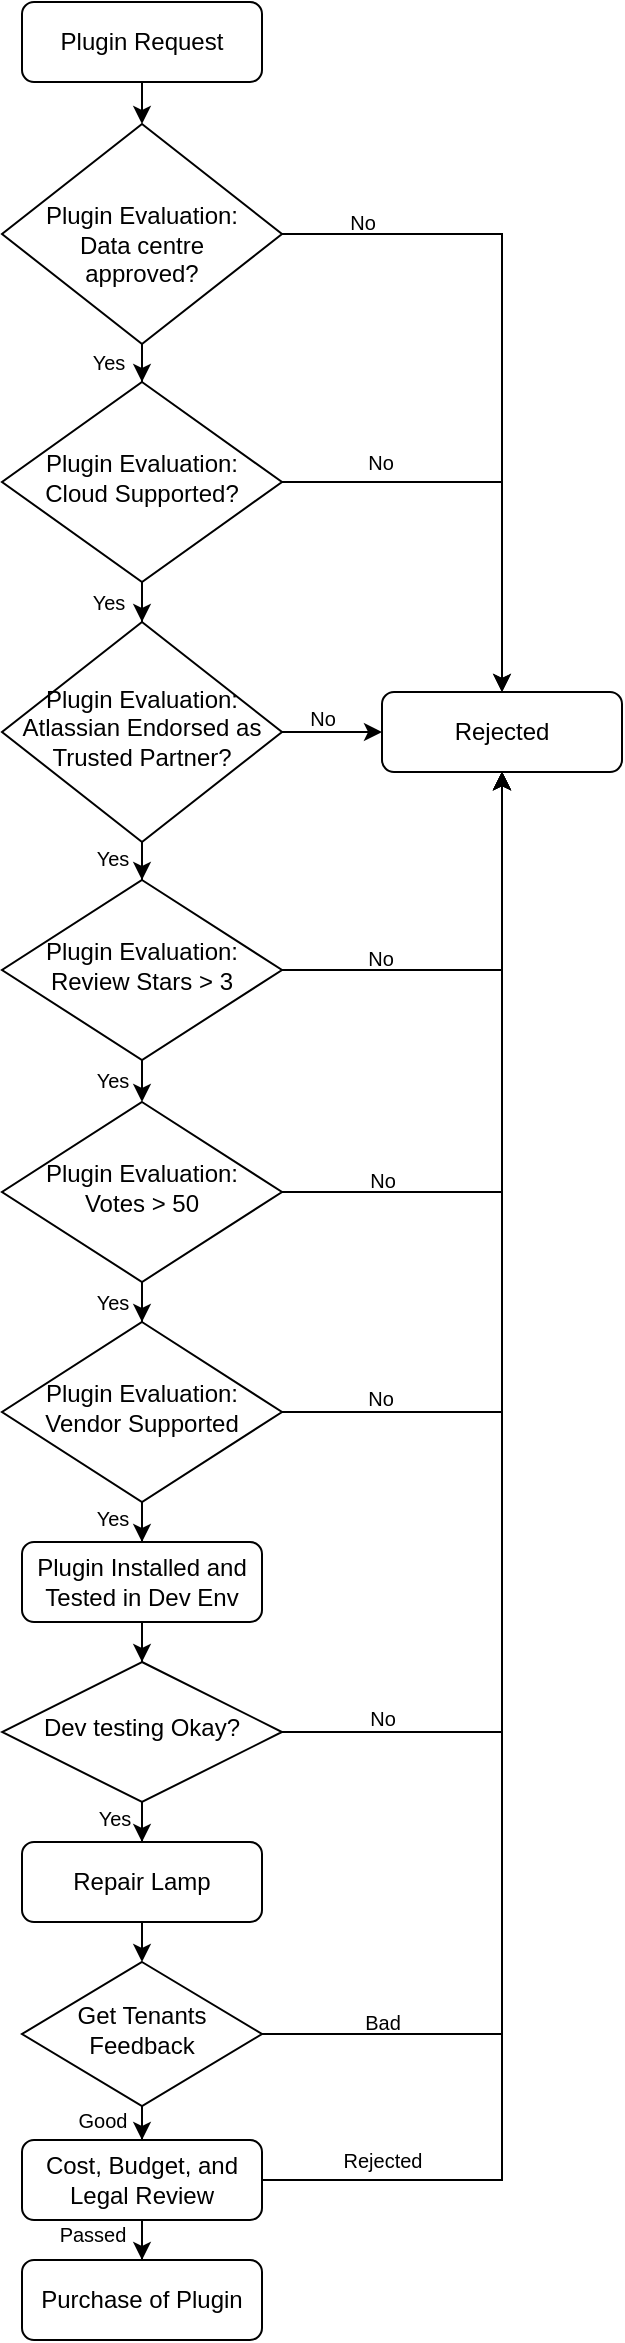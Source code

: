 <mxfile version="17.4.2" type="device"><diagram id="C5RBs43oDa-KdzZeNtuy" name="Page-1"><mxGraphModel dx="524" dy="332" grid="1" gridSize="10" guides="1" tooltips="1" connect="1" arrows="1" fold="1" page="1" pageScale="1" pageWidth="827" pageHeight="1169" math="0" shadow="0"><root><mxCell id="WIyWlLk6GJQsqaUBKTNV-0"/><mxCell id="WIyWlLk6GJQsqaUBKTNV-1" parent="WIyWlLk6GJQsqaUBKTNV-0"/><mxCell id="XpRjnHkGzmFIEhDJoODN-25" value="" style="edgeStyle=orthogonalEdgeStyle;rounded=0;orthogonalLoop=1;jettySize=auto;html=1;" edge="1" parent="WIyWlLk6GJQsqaUBKTNV-1" source="WIyWlLk6GJQsqaUBKTNV-3" target="WIyWlLk6GJQsqaUBKTNV-6"><mxGeometry relative="1" as="geometry"/></mxCell><mxCell id="WIyWlLk6GJQsqaUBKTNV-3" value="Plugin Request" style="rounded=1;whiteSpace=wrap;html=1;fontSize=12;glass=0;strokeWidth=1;shadow=0;" parent="WIyWlLk6GJQsqaUBKTNV-1" vertex="1"><mxGeometry x="160" width="120" height="40" as="geometry"/></mxCell><mxCell id="XpRjnHkGzmFIEhDJoODN-17" style="edgeStyle=orthogonalEdgeStyle;rounded=0;orthogonalLoop=1;jettySize=auto;html=1;entryX=0.5;entryY=0;entryDx=0;entryDy=0;" edge="1" parent="WIyWlLk6GJQsqaUBKTNV-1" source="WIyWlLk6GJQsqaUBKTNV-6" target="XpRjnHkGzmFIEhDJoODN-5"><mxGeometry relative="1" as="geometry"/></mxCell><mxCell id="XpRjnHkGzmFIEhDJoODN-19" style="edgeStyle=orthogonalEdgeStyle;rounded=0;orthogonalLoop=1;jettySize=auto;html=1;entryX=0.5;entryY=0;entryDx=0;entryDy=0;" edge="1" parent="WIyWlLk6GJQsqaUBKTNV-1" source="WIyWlLk6GJQsqaUBKTNV-6" target="WIyWlLk6GJQsqaUBKTNV-12"><mxGeometry relative="1" as="geometry"/></mxCell><mxCell id="WIyWlLk6GJQsqaUBKTNV-6" value="&lt;br&gt;Plugin Evaluation: &lt;br&gt;Data centre &lt;br&gt;approved?" style="rhombus;whiteSpace=wrap;html=1;shadow=0;fontFamily=Helvetica;fontSize=12;align=center;strokeWidth=1;spacing=6;spacingTop=-4;" parent="WIyWlLk6GJQsqaUBKTNV-1" vertex="1"><mxGeometry x="150" y="61" width="140" height="110" as="geometry"/></mxCell><mxCell id="XpRjnHkGzmFIEhDJoODN-36" value="" style="edgeStyle=orthogonalEdgeStyle;rounded=0;orthogonalLoop=1;jettySize=auto;html=1;entryX=0.5;entryY=0;entryDx=0;entryDy=0;exitX=0.5;exitY=1;exitDx=0;exitDy=0;" edge="1" parent="WIyWlLk6GJQsqaUBKTNV-1" source="WIyWlLk6GJQsqaUBKTNV-11" target="XpRjnHkGzmFIEhDJoODN-26"><mxGeometry relative="1" as="geometry"><Array as="points"><mxPoint x="220" y="970"/><mxPoint x="220" y="970"/></Array></mxGeometry></mxCell><mxCell id="WIyWlLk6GJQsqaUBKTNV-11" value="Repair Lamp" style="rounded=1;whiteSpace=wrap;html=1;fontSize=12;glass=0;strokeWidth=1;shadow=0;" parent="WIyWlLk6GJQsqaUBKTNV-1" vertex="1"><mxGeometry x="160" y="920" width="120" height="40" as="geometry"/></mxCell><mxCell id="WIyWlLk6GJQsqaUBKTNV-12" value="Rejected" style="rounded=1;whiteSpace=wrap;html=1;fontSize=12;glass=0;strokeWidth=1;shadow=0;" parent="WIyWlLk6GJQsqaUBKTNV-1" vertex="1"><mxGeometry x="340" y="345" width="120" height="40" as="geometry"/></mxCell><mxCell id="XpRjnHkGzmFIEhDJoODN-38" value="" style="edgeStyle=orthogonalEdgeStyle;rounded=0;orthogonalLoop=1;jettySize=auto;html=1;entryX=0.5;entryY=0;entryDx=0;entryDy=0;" edge="1" parent="WIyWlLk6GJQsqaUBKTNV-1" source="XpRjnHkGzmFIEhDJoODN-5" target="XpRjnHkGzmFIEhDJoODN-7"><mxGeometry relative="1" as="geometry"><mxPoint x="220" y="390" as="targetPoint"/></mxGeometry></mxCell><mxCell id="XpRjnHkGzmFIEhDJoODN-42" value="" style="edgeStyle=orthogonalEdgeStyle;rounded=0;orthogonalLoop=1;jettySize=auto;html=1;entryX=0.5;entryY=0;entryDx=0;entryDy=0;" edge="1" parent="WIyWlLk6GJQsqaUBKTNV-1" source="XpRjnHkGzmFIEhDJoODN-5" target="WIyWlLk6GJQsqaUBKTNV-12"><mxGeometry relative="1" as="geometry"><mxPoint x="380" y="240" as="targetPoint"/></mxGeometry></mxCell><mxCell id="XpRjnHkGzmFIEhDJoODN-5" value="Plugin Evaluation: &lt;br&gt;Cloud Supported?" style="rhombus;whiteSpace=wrap;html=1;shadow=0;fontFamily=Helvetica;fontSize=12;align=center;strokeWidth=1;spacing=6;spacingTop=-4;" vertex="1" parent="WIyWlLk6GJQsqaUBKTNV-1"><mxGeometry x="150" y="190" width="140" height="100" as="geometry"/></mxCell><mxCell id="XpRjnHkGzmFIEhDJoODN-16" style="edgeStyle=orthogonalEdgeStyle;rounded=0;orthogonalLoop=1;jettySize=auto;html=1;entryX=0;entryY=0.5;entryDx=0;entryDy=0;" edge="1" parent="WIyWlLk6GJQsqaUBKTNV-1" source="XpRjnHkGzmFIEhDJoODN-7" target="WIyWlLk6GJQsqaUBKTNV-12"><mxGeometry relative="1" as="geometry"/></mxCell><mxCell id="XpRjnHkGzmFIEhDJoODN-20" style="edgeStyle=orthogonalEdgeStyle;rounded=0;orthogonalLoop=1;jettySize=auto;html=1;entryX=0.5;entryY=0;entryDx=0;entryDy=0;" edge="1" parent="WIyWlLk6GJQsqaUBKTNV-1" source="XpRjnHkGzmFIEhDJoODN-7" target="XpRjnHkGzmFIEhDJoODN-11"><mxGeometry relative="1" as="geometry"/></mxCell><mxCell id="XpRjnHkGzmFIEhDJoODN-7" value="Plugin Evaluation: &lt;br&gt;Atlassian Endorsed as Trusted Partner?" style="rhombus;whiteSpace=wrap;html=1;shadow=0;fontFamily=Helvetica;fontSize=12;align=center;strokeWidth=1;spacing=6;spacingTop=-4;" vertex="1" parent="WIyWlLk6GJQsqaUBKTNV-1"><mxGeometry x="150" y="310" width="140" height="110" as="geometry"/></mxCell><mxCell id="XpRjnHkGzmFIEhDJoODN-40" value="" style="edgeStyle=orthogonalEdgeStyle;rounded=0;orthogonalLoop=1;jettySize=auto;html=1;entryX=0.5;entryY=1;entryDx=0;entryDy=0;" edge="1" parent="WIyWlLk6GJQsqaUBKTNV-1" source="XpRjnHkGzmFIEhDJoODN-11" target="WIyWlLk6GJQsqaUBKTNV-12"><mxGeometry relative="1" as="geometry"><mxPoint x="400" y="484" as="targetPoint"/></mxGeometry></mxCell><mxCell id="XpRjnHkGzmFIEhDJoODN-44" value="" style="edgeStyle=orthogonalEdgeStyle;rounded=0;orthogonalLoop=1;jettySize=auto;html=1;entryX=0.5;entryY=0;entryDx=0;entryDy=0;" edge="1" parent="WIyWlLk6GJQsqaUBKTNV-1" source="XpRjnHkGzmFIEhDJoODN-11" target="XpRjnHkGzmFIEhDJoODN-21"><mxGeometry relative="1" as="geometry"><mxPoint x="220" y="604" as="targetPoint"/></mxGeometry></mxCell><mxCell id="XpRjnHkGzmFIEhDJoODN-11" value="Plugin Evaluation: &lt;br&gt;Review Stars &amp;gt; 3" style="rhombus;whiteSpace=wrap;html=1;shadow=0;fontFamily=Helvetica;fontSize=12;align=center;strokeWidth=1;spacing=6;spacingTop=-4;" vertex="1" parent="WIyWlLk6GJQsqaUBKTNV-1"><mxGeometry x="150" y="439" width="140" height="90" as="geometry"/></mxCell><mxCell id="XpRjnHkGzmFIEhDJoODN-46" value="" style="edgeStyle=orthogonalEdgeStyle;rounded=0;orthogonalLoop=1;jettySize=auto;html=1;entryX=0.5;entryY=0;entryDx=0;entryDy=0;" edge="1" parent="WIyWlLk6GJQsqaUBKTNV-1" source="XpRjnHkGzmFIEhDJoODN-21" target="XpRjnHkGzmFIEhDJoODN-22"><mxGeometry relative="1" as="geometry"><mxPoint x="90" y="725" as="targetPoint"/></mxGeometry></mxCell><mxCell id="XpRjnHkGzmFIEhDJoODN-53" value="" style="edgeStyle=orthogonalEdgeStyle;rounded=0;orthogonalLoop=1;jettySize=auto;html=1;entryX=0.5;entryY=1;entryDx=0;entryDy=0;" edge="1" parent="WIyWlLk6GJQsqaUBKTNV-1" source="XpRjnHkGzmFIEhDJoODN-21" target="WIyWlLk6GJQsqaUBKTNV-12"><mxGeometry relative="1" as="geometry"><mxPoint x="390" y="595" as="targetPoint"/></mxGeometry></mxCell><mxCell id="XpRjnHkGzmFIEhDJoODN-21" value="Plugin Evaluation: &lt;br&gt;Votes &amp;gt; 50" style="rhombus;whiteSpace=wrap;html=1;shadow=0;fontFamily=Helvetica;fontSize=12;align=center;strokeWidth=1;spacing=6;spacingTop=-4;" vertex="1" parent="WIyWlLk6GJQsqaUBKTNV-1"><mxGeometry x="150" y="550" width="140" height="90" as="geometry"/></mxCell><mxCell id="XpRjnHkGzmFIEhDJoODN-48" value="" style="edgeStyle=orthogonalEdgeStyle;rounded=0;orthogonalLoop=1;jettySize=auto;html=1;" edge="1" parent="WIyWlLk6GJQsqaUBKTNV-1" source="XpRjnHkGzmFIEhDJoODN-22" target="XpRjnHkGzmFIEhDJoODN-23"><mxGeometry relative="1" as="geometry"/></mxCell><mxCell id="XpRjnHkGzmFIEhDJoODN-55" value="" style="edgeStyle=orthogonalEdgeStyle;rounded=0;orthogonalLoop=1;jettySize=auto;html=1;entryX=0.5;entryY=1;entryDx=0;entryDy=0;" edge="1" parent="WIyWlLk6GJQsqaUBKTNV-1" source="XpRjnHkGzmFIEhDJoODN-22" target="WIyWlLk6GJQsqaUBKTNV-12"><mxGeometry relative="1" as="geometry"><mxPoint x="390" y="705" as="targetPoint"/></mxGeometry></mxCell><mxCell id="XpRjnHkGzmFIEhDJoODN-22" value="Plugin Evaluation: &lt;br&gt;Vendor Supported" style="rhombus;whiteSpace=wrap;html=1;shadow=0;fontFamily=Helvetica;fontSize=12;align=center;strokeWidth=1;spacing=6;spacingTop=-4;" vertex="1" parent="WIyWlLk6GJQsqaUBKTNV-1"><mxGeometry x="150" y="660" width="140" height="90" as="geometry"/></mxCell><mxCell id="XpRjnHkGzmFIEhDJoODN-49" value="" style="edgeStyle=orthogonalEdgeStyle;rounded=0;orthogonalLoop=1;jettySize=auto;html=1;entryX=0.5;entryY=0;entryDx=0;entryDy=0;" edge="1" parent="WIyWlLk6GJQsqaUBKTNV-1" source="XpRjnHkGzmFIEhDJoODN-23" target="XpRjnHkGzmFIEhDJoODN-24"><mxGeometry relative="1" as="geometry"/></mxCell><mxCell id="XpRjnHkGzmFIEhDJoODN-23" value="Plugin Installed and Tested in Dev Env" style="rounded=1;whiteSpace=wrap;html=1;fontSize=12;glass=0;strokeWidth=1;shadow=0;" vertex="1" parent="WIyWlLk6GJQsqaUBKTNV-1"><mxGeometry x="160" y="770" width="120" height="40" as="geometry"/></mxCell><mxCell id="XpRjnHkGzmFIEhDJoODN-51" value="" style="edgeStyle=orthogonalEdgeStyle;rounded=0;orthogonalLoop=1;jettySize=auto;html=1;entryX=0.5;entryY=0;entryDx=0;entryDy=0;" edge="1" parent="WIyWlLk6GJQsqaUBKTNV-1" source="XpRjnHkGzmFIEhDJoODN-24" target="WIyWlLk6GJQsqaUBKTNV-11"><mxGeometry relative="1" as="geometry"><mxPoint x="100" y="975" as="targetPoint"/></mxGeometry></mxCell><mxCell id="XpRjnHkGzmFIEhDJoODN-57" value="" style="edgeStyle=orthogonalEdgeStyle;rounded=0;orthogonalLoop=1;jettySize=auto;html=1;entryX=0.5;entryY=1;entryDx=0;entryDy=0;" edge="1" parent="WIyWlLk6GJQsqaUBKTNV-1" source="XpRjnHkGzmFIEhDJoODN-24" target="WIyWlLk6GJQsqaUBKTNV-12"><mxGeometry relative="1" as="geometry"><mxPoint x="380" y="865" as="targetPoint"/></mxGeometry></mxCell><mxCell id="XpRjnHkGzmFIEhDJoODN-24" value="Dev testing Okay?" style="rhombus;whiteSpace=wrap;html=1;shadow=0;fontFamily=Helvetica;fontSize=12;align=center;strokeWidth=1;spacing=6;spacingTop=-4;" vertex="1" parent="WIyWlLk6GJQsqaUBKTNV-1"><mxGeometry x="150" y="830" width="140" height="70" as="geometry"/></mxCell><mxCell id="XpRjnHkGzmFIEhDJoODN-35" value="" style="edgeStyle=orthogonalEdgeStyle;rounded=0;orthogonalLoop=1;jettySize=auto;html=1;entryX=0.5;entryY=0;entryDx=0;entryDy=0;" edge="1" parent="WIyWlLk6GJQsqaUBKTNV-1" source="XpRjnHkGzmFIEhDJoODN-26" target="XpRjnHkGzmFIEhDJoODN-27"><mxGeometry relative="1" as="geometry"><mxPoint x="70" y="1128" as="targetPoint"/></mxGeometry></mxCell><mxCell id="XpRjnHkGzmFIEhDJoODN-59" value="" style="edgeStyle=orthogonalEdgeStyle;rounded=0;orthogonalLoop=1;jettySize=auto;html=1;entryX=0.5;entryY=1;entryDx=0;entryDy=0;" edge="1" parent="WIyWlLk6GJQsqaUBKTNV-1" source="XpRjnHkGzmFIEhDJoODN-26" target="WIyWlLk6GJQsqaUBKTNV-12"><mxGeometry relative="1" as="geometry"><mxPoint x="360" y="1016" as="targetPoint"/></mxGeometry></mxCell><mxCell id="XpRjnHkGzmFIEhDJoODN-26" value="Get Tenants Feedback" style="rhombus;whiteSpace=wrap;html=1;shadow=0;fontFamily=Helvetica;fontSize=12;align=center;strokeWidth=1;spacing=6;spacingTop=-4;" vertex="1" parent="WIyWlLk6GJQsqaUBKTNV-1"><mxGeometry x="160" y="980" width="120" height="72" as="geometry"/></mxCell><mxCell id="XpRjnHkGzmFIEhDJoODN-29" value="" style="edgeStyle=orthogonalEdgeStyle;rounded=0;orthogonalLoop=1;jettySize=auto;html=1;" edge="1" parent="WIyWlLk6GJQsqaUBKTNV-1" source="XpRjnHkGzmFIEhDJoODN-27" target="XpRjnHkGzmFIEhDJoODN-28"><mxGeometry relative="1" as="geometry"/></mxCell><mxCell id="XpRjnHkGzmFIEhDJoODN-62" value="&lt;font style=&quot;font-size: 10px&quot;&gt;Passed&lt;/font&gt;" style="edgeLabel;html=1;align=center;verticalAlign=middle;resizable=0;points=[];" vertex="1" connectable="0" parent="XpRjnHkGzmFIEhDJoODN-29"><mxGeometry x="0.567" y="1" relative="1" as="geometry"><mxPoint x="-26" as="offset"/></mxGeometry></mxCell><mxCell id="XpRjnHkGzmFIEhDJoODN-61" value="" style="edgeStyle=orthogonalEdgeStyle;rounded=0;orthogonalLoop=1;jettySize=auto;html=1;entryX=0.5;entryY=1;entryDx=0;entryDy=0;" edge="1" parent="WIyWlLk6GJQsqaUBKTNV-1" source="XpRjnHkGzmFIEhDJoODN-27" target="WIyWlLk6GJQsqaUBKTNV-12"><mxGeometry relative="1" as="geometry"><mxPoint x="380" y="1089.0" as="targetPoint"/></mxGeometry></mxCell><mxCell id="XpRjnHkGzmFIEhDJoODN-27" value="Cost, Budget, and Legal Review" style="rounded=1;whiteSpace=wrap;html=1;fontSize=12;glass=0;strokeWidth=1;shadow=0;" vertex="1" parent="WIyWlLk6GJQsqaUBKTNV-1"><mxGeometry x="160" y="1069" width="120" height="40" as="geometry"/></mxCell><mxCell id="XpRjnHkGzmFIEhDJoODN-28" value="Purchase of Plugin" style="rounded=1;whiteSpace=wrap;html=1;fontSize=12;glass=0;strokeWidth=1;shadow=0;" vertex="1" parent="WIyWlLk6GJQsqaUBKTNV-1"><mxGeometry x="160" y="1129" width="120" height="40" as="geometry"/></mxCell><mxCell id="XpRjnHkGzmFIEhDJoODN-63" value="Rejected" style="text;html=1;align=center;verticalAlign=middle;resizable=0;points=[];autosize=1;strokeColor=none;fillColor=none;fontSize=10;" vertex="1" parent="WIyWlLk6GJQsqaUBKTNV-1"><mxGeometry x="310" y="1069" width="60" height="20" as="geometry"/></mxCell><mxCell id="XpRjnHkGzmFIEhDJoODN-64" value="Good" style="text;html=1;align=center;verticalAlign=middle;resizable=0;points=[];autosize=1;strokeColor=none;fillColor=none;fontSize=10;" vertex="1" parent="WIyWlLk6GJQsqaUBKTNV-1"><mxGeometry x="180" y="1049" width="40" height="20" as="geometry"/></mxCell><mxCell id="XpRjnHkGzmFIEhDJoODN-65" value="Bad" style="text;html=1;align=center;verticalAlign=middle;resizable=0;points=[];autosize=1;strokeColor=none;fillColor=none;fontSize=10;" vertex="1" parent="WIyWlLk6GJQsqaUBKTNV-1"><mxGeometry x="325" y="1000" width="30" height="20" as="geometry"/></mxCell><mxCell id="XpRjnHkGzmFIEhDJoODN-66" value="No" style="text;html=1;align=center;verticalAlign=middle;resizable=0;points=[];autosize=1;strokeColor=none;fillColor=none;fontSize=10;" vertex="1" parent="WIyWlLk6GJQsqaUBKTNV-1"><mxGeometry x="325" y="848" width="30" height="20" as="geometry"/></mxCell><mxCell id="XpRjnHkGzmFIEhDJoODN-67" value="Yes" style="text;html=1;align=center;verticalAlign=middle;resizable=0;points=[];autosize=1;strokeColor=none;fillColor=none;fontSize=10;" vertex="1" parent="WIyWlLk6GJQsqaUBKTNV-1"><mxGeometry x="191" y="898" width="30" height="20" as="geometry"/></mxCell><mxCell id="XpRjnHkGzmFIEhDJoODN-68" value="Yes" style="text;html=1;align=center;verticalAlign=middle;resizable=0;points=[];autosize=1;strokeColor=none;fillColor=none;fontSize=10;" vertex="1" parent="WIyWlLk6GJQsqaUBKTNV-1"><mxGeometry x="190" y="748" width="30" height="20" as="geometry"/></mxCell><mxCell id="XpRjnHkGzmFIEhDJoODN-69" value="No" style="text;html=1;align=center;verticalAlign=middle;resizable=0;points=[];autosize=1;strokeColor=none;fillColor=none;fontSize=10;" vertex="1" parent="WIyWlLk6GJQsqaUBKTNV-1"><mxGeometry x="324" y="688" width="30" height="20" as="geometry"/></mxCell><mxCell id="XpRjnHkGzmFIEhDJoODN-70" value="Yes" style="text;html=1;align=center;verticalAlign=middle;resizable=0;points=[];autosize=1;strokeColor=none;fillColor=none;fontSize=10;" vertex="1" parent="WIyWlLk6GJQsqaUBKTNV-1"><mxGeometry x="190" y="640" width="30" height="20" as="geometry"/></mxCell><mxCell id="XpRjnHkGzmFIEhDJoODN-71" value="Yes" style="text;html=1;align=center;verticalAlign=middle;resizable=0;points=[];autosize=1;strokeColor=none;fillColor=none;fontSize=10;" vertex="1" parent="WIyWlLk6GJQsqaUBKTNV-1"><mxGeometry x="190" y="529" width="30" height="20" as="geometry"/></mxCell><mxCell id="XpRjnHkGzmFIEhDJoODN-74" value="No" style="text;html=1;align=center;verticalAlign=middle;resizable=0;points=[];autosize=1;strokeColor=none;fillColor=none;fontSize=10;" vertex="1" parent="WIyWlLk6GJQsqaUBKTNV-1"><mxGeometry x="325" y="579" width="30" height="20" as="geometry"/></mxCell><mxCell id="XpRjnHkGzmFIEhDJoODN-75" value="No" style="text;html=1;align=center;verticalAlign=middle;resizable=0;points=[];autosize=1;strokeColor=none;fillColor=none;fontSize=10;" vertex="1" parent="WIyWlLk6GJQsqaUBKTNV-1"><mxGeometry x="324" y="468" width="30" height="20" as="geometry"/></mxCell><mxCell id="XpRjnHkGzmFIEhDJoODN-77" value="Yes" style="text;html=1;align=center;verticalAlign=middle;resizable=0;points=[];autosize=1;strokeColor=none;fillColor=none;fontSize=10;" vertex="1" parent="WIyWlLk6GJQsqaUBKTNV-1"><mxGeometry x="190" y="418" width="30" height="20" as="geometry"/></mxCell><mxCell id="XpRjnHkGzmFIEhDJoODN-78" value="No" style="text;html=1;align=center;verticalAlign=middle;resizable=0;points=[];autosize=1;strokeColor=none;fillColor=none;fontSize=10;" vertex="1" parent="WIyWlLk6GJQsqaUBKTNV-1"><mxGeometry x="295" y="348" width="30" height="20" as="geometry"/></mxCell><mxCell id="XpRjnHkGzmFIEhDJoODN-79" value="No" style="text;html=1;align=center;verticalAlign=middle;resizable=0;points=[];autosize=1;strokeColor=none;fillColor=none;fontSize=10;" vertex="1" parent="WIyWlLk6GJQsqaUBKTNV-1"><mxGeometry x="324" y="220" width="30" height="20" as="geometry"/></mxCell><mxCell id="XpRjnHkGzmFIEhDJoODN-80" value="Yes" style="text;html=1;align=center;verticalAlign=middle;resizable=0;points=[];autosize=1;strokeColor=none;fillColor=none;fontSize=10;" vertex="1" parent="WIyWlLk6GJQsqaUBKTNV-1"><mxGeometry x="188" y="290" width="30" height="20" as="geometry"/></mxCell><mxCell id="XpRjnHkGzmFIEhDJoODN-81" value="Yes" style="text;html=1;align=center;verticalAlign=middle;resizable=0;points=[];autosize=1;strokeColor=none;fillColor=none;fontSize=10;" vertex="1" parent="WIyWlLk6GJQsqaUBKTNV-1"><mxGeometry x="188" y="170" width="30" height="20" as="geometry"/></mxCell><mxCell id="XpRjnHkGzmFIEhDJoODN-82" value="No" style="text;html=1;align=center;verticalAlign=middle;resizable=0;points=[];autosize=1;strokeColor=none;fillColor=none;fontSize=10;" vertex="1" parent="WIyWlLk6GJQsqaUBKTNV-1"><mxGeometry x="315" y="100" width="30" height="20" as="geometry"/></mxCell></root></mxGraphModel></diagram></mxfile>